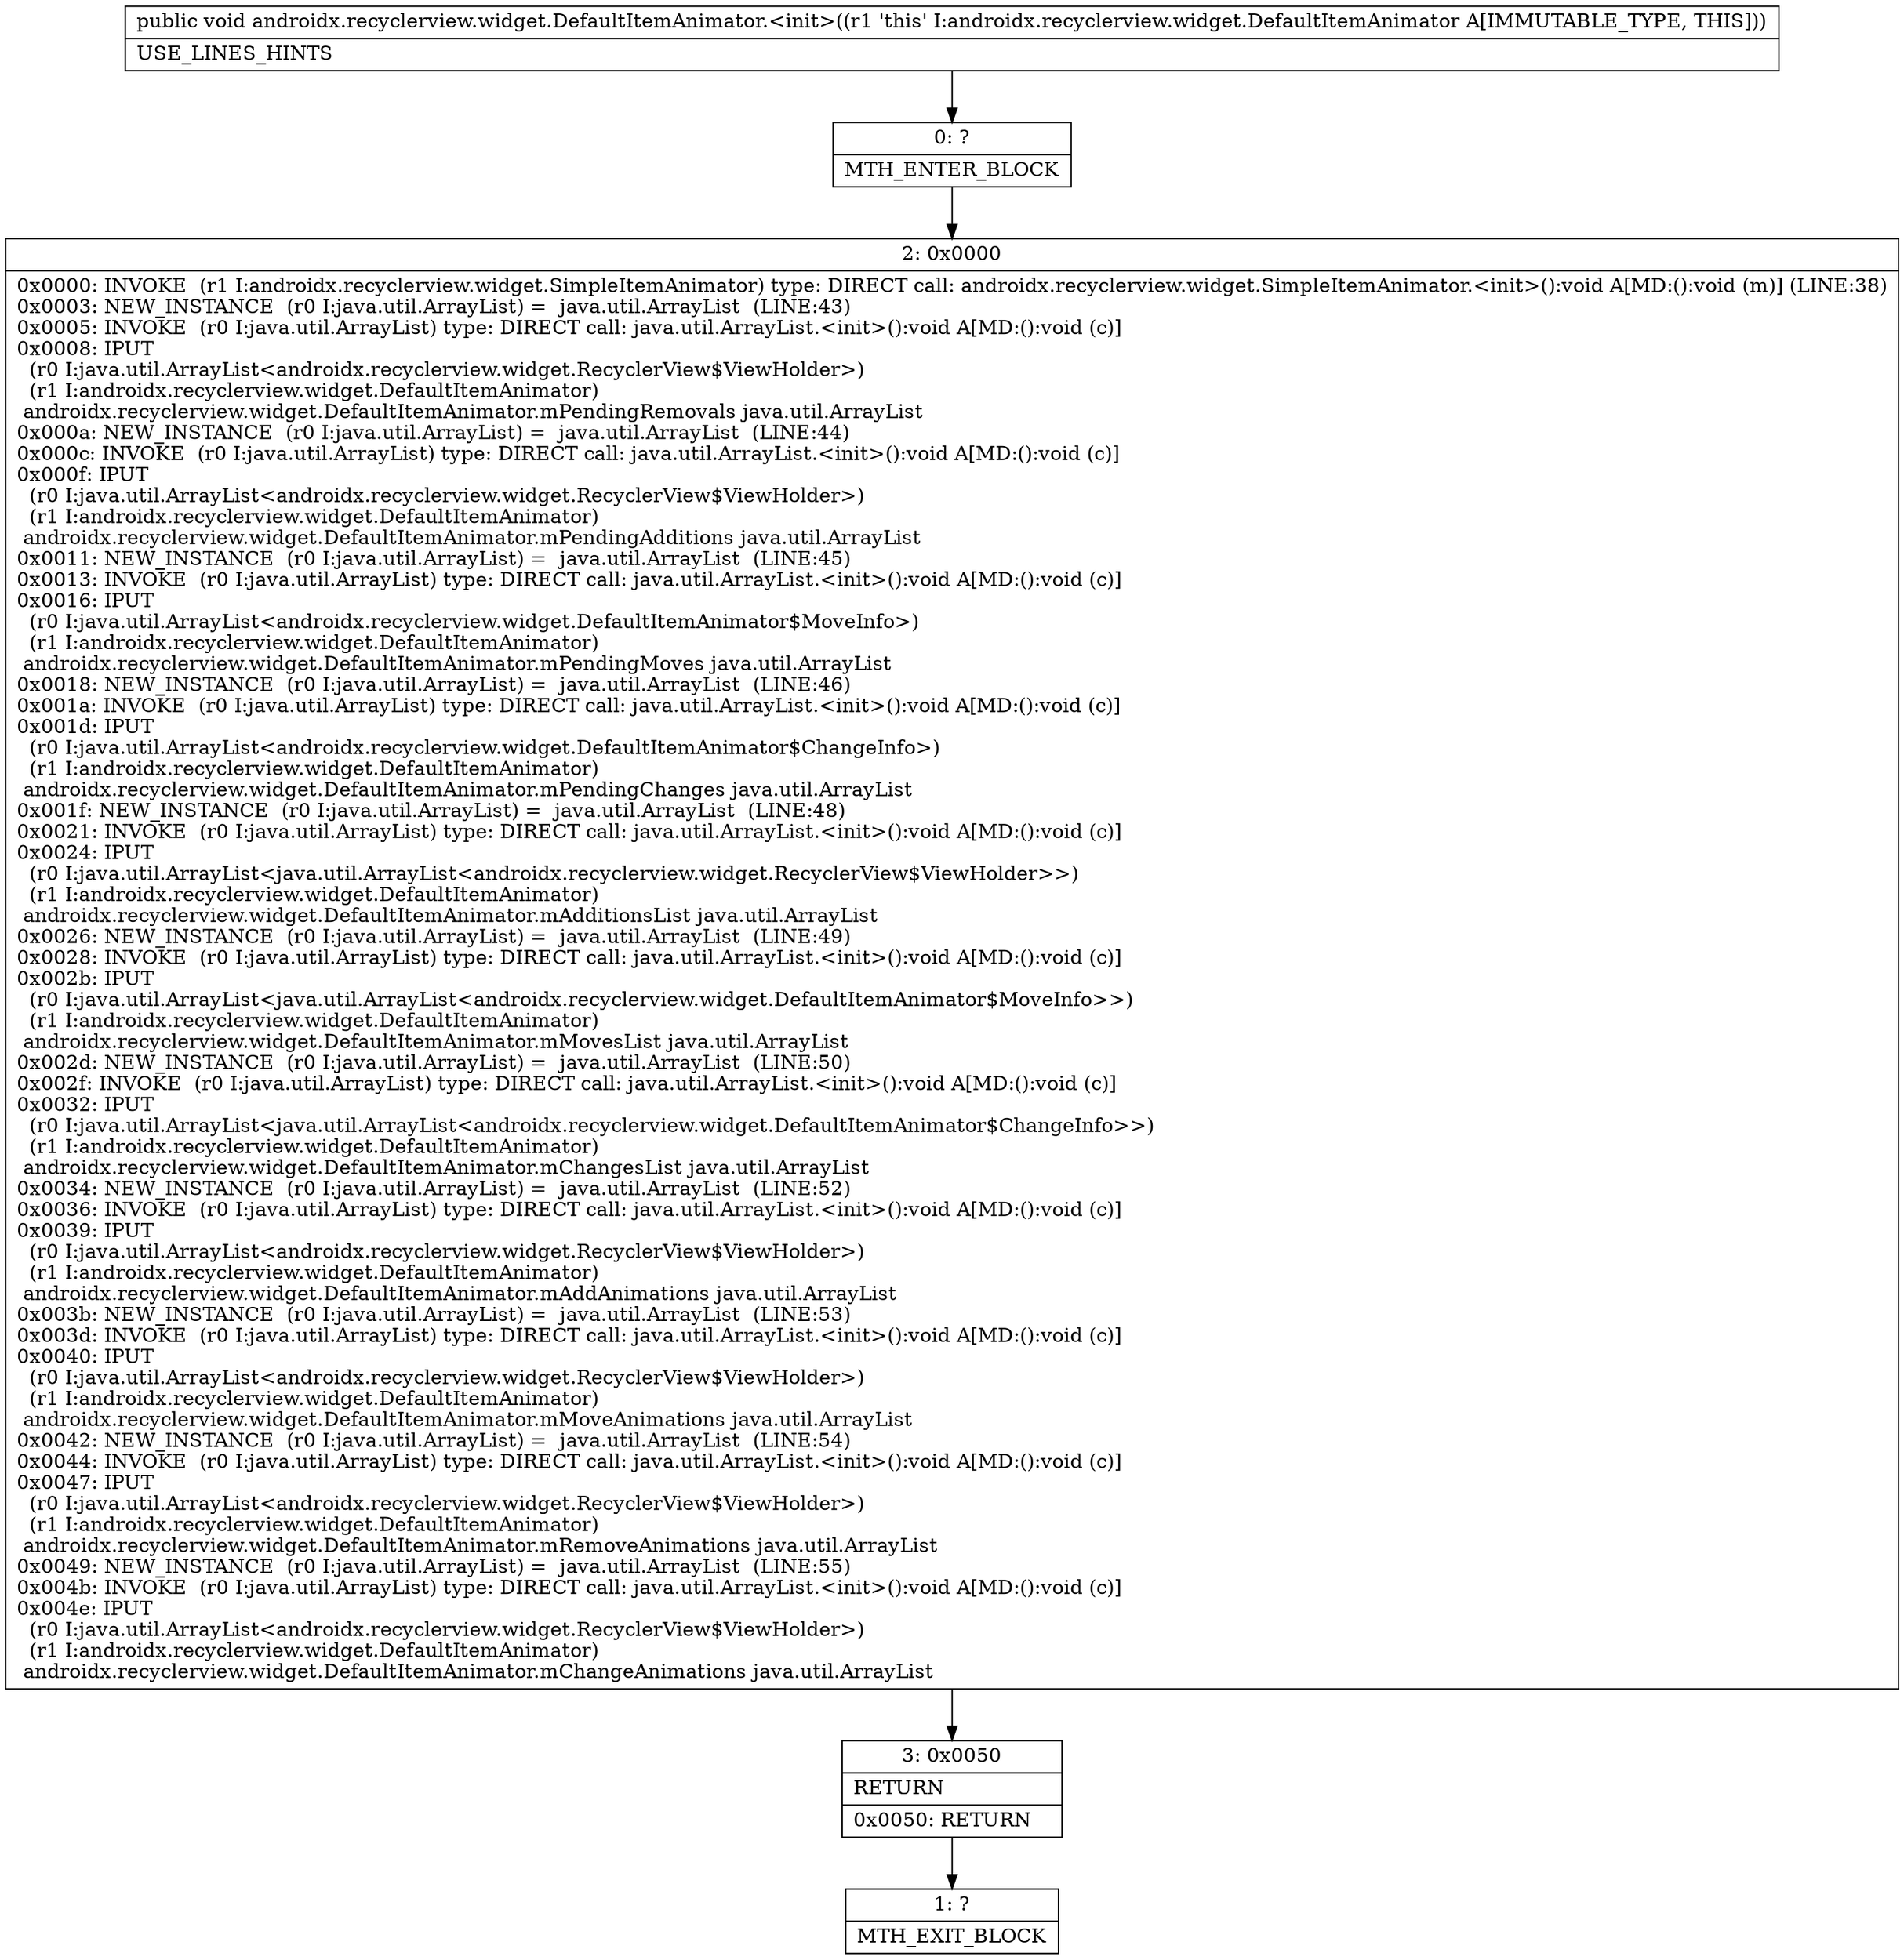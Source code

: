 digraph "CFG forandroidx.recyclerview.widget.DefaultItemAnimator.\<init\>()V" {
Node_0 [shape=record,label="{0\:\ ?|MTH_ENTER_BLOCK\l}"];
Node_2 [shape=record,label="{2\:\ 0x0000|0x0000: INVOKE  (r1 I:androidx.recyclerview.widget.SimpleItemAnimator) type: DIRECT call: androidx.recyclerview.widget.SimpleItemAnimator.\<init\>():void A[MD:():void (m)] (LINE:38)\l0x0003: NEW_INSTANCE  (r0 I:java.util.ArrayList) =  java.util.ArrayList  (LINE:43)\l0x0005: INVOKE  (r0 I:java.util.ArrayList) type: DIRECT call: java.util.ArrayList.\<init\>():void A[MD:():void (c)]\l0x0008: IPUT  \l  (r0 I:java.util.ArrayList\<androidx.recyclerview.widget.RecyclerView$ViewHolder\>)\l  (r1 I:androidx.recyclerview.widget.DefaultItemAnimator)\l androidx.recyclerview.widget.DefaultItemAnimator.mPendingRemovals java.util.ArrayList \l0x000a: NEW_INSTANCE  (r0 I:java.util.ArrayList) =  java.util.ArrayList  (LINE:44)\l0x000c: INVOKE  (r0 I:java.util.ArrayList) type: DIRECT call: java.util.ArrayList.\<init\>():void A[MD:():void (c)]\l0x000f: IPUT  \l  (r0 I:java.util.ArrayList\<androidx.recyclerview.widget.RecyclerView$ViewHolder\>)\l  (r1 I:androidx.recyclerview.widget.DefaultItemAnimator)\l androidx.recyclerview.widget.DefaultItemAnimator.mPendingAdditions java.util.ArrayList \l0x0011: NEW_INSTANCE  (r0 I:java.util.ArrayList) =  java.util.ArrayList  (LINE:45)\l0x0013: INVOKE  (r0 I:java.util.ArrayList) type: DIRECT call: java.util.ArrayList.\<init\>():void A[MD:():void (c)]\l0x0016: IPUT  \l  (r0 I:java.util.ArrayList\<androidx.recyclerview.widget.DefaultItemAnimator$MoveInfo\>)\l  (r1 I:androidx.recyclerview.widget.DefaultItemAnimator)\l androidx.recyclerview.widget.DefaultItemAnimator.mPendingMoves java.util.ArrayList \l0x0018: NEW_INSTANCE  (r0 I:java.util.ArrayList) =  java.util.ArrayList  (LINE:46)\l0x001a: INVOKE  (r0 I:java.util.ArrayList) type: DIRECT call: java.util.ArrayList.\<init\>():void A[MD:():void (c)]\l0x001d: IPUT  \l  (r0 I:java.util.ArrayList\<androidx.recyclerview.widget.DefaultItemAnimator$ChangeInfo\>)\l  (r1 I:androidx.recyclerview.widget.DefaultItemAnimator)\l androidx.recyclerview.widget.DefaultItemAnimator.mPendingChanges java.util.ArrayList \l0x001f: NEW_INSTANCE  (r0 I:java.util.ArrayList) =  java.util.ArrayList  (LINE:48)\l0x0021: INVOKE  (r0 I:java.util.ArrayList) type: DIRECT call: java.util.ArrayList.\<init\>():void A[MD:():void (c)]\l0x0024: IPUT  \l  (r0 I:java.util.ArrayList\<java.util.ArrayList\<androidx.recyclerview.widget.RecyclerView$ViewHolder\>\>)\l  (r1 I:androidx.recyclerview.widget.DefaultItemAnimator)\l androidx.recyclerview.widget.DefaultItemAnimator.mAdditionsList java.util.ArrayList \l0x0026: NEW_INSTANCE  (r0 I:java.util.ArrayList) =  java.util.ArrayList  (LINE:49)\l0x0028: INVOKE  (r0 I:java.util.ArrayList) type: DIRECT call: java.util.ArrayList.\<init\>():void A[MD:():void (c)]\l0x002b: IPUT  \l  (r0 I:java.util.ArrayList\<java.util.ArrayList\<androidx.recyclerview.widget.DefaultItemAnimator$MoveInfo\>\>)\l  (r1 I:androidx.recyclerview.widget.DefaultItemAnimator)\l androidx.recyclerview.widget.DefaultItemAnimator.mMovesList java.util.ArrayList \l0x002d: NEW_INSTANCE  (r0 I:java.util.ArrayList) =  java.util.ArrayList  (LINE:50)\l0x002f: INVOKE  (r0 I:java.util.ArrayList) type: DIRECT call: java.util.ArrayList.\<init\>():void A[MD:():void (c)]\l0x0032: IPUT  \l  (r0 I:java.util.ArrayList\<java.util.ArrayList\<androidx.recyclerview.widget.DefaultItemAnimator$ChangeInfo\>\>)\l  (r1 I:androidx.recyclerview.widget.DefaultItemAnimator)\l androidx.recyclerview.widget.DefaultItemAnimator.mChangesList java.util.ArrayList \l0x0034: NEW_INSTANCE  (r0 I:java.util.ArrayList) =  java.util.ArrayList  (LINE:52)\l0x0036: INVOKE  (r0 I:java.util.ArrayList) type: DIRECT call: java.util.ArrayList.\<init\>():void A[MD:():void (c)]\l0x0039: IPUT  \l  (r0 I:java.util.ArrayList\<androidx.recyclerview.widget.RecyclerView$ViewHolder\>)\l  (r1 I:androidx.recyclerview.widget.DefaultItemAnimator)\l androidx.recyclerview.widget.DefaultItemAnimator.mAddAnimations java.util.ArrayList \l0x003b: NEW_INSTANCE  (r0 I:java.util.ArrayList) =  java.util.ArrayList  (LINE:53)\l0x003d: INVOKE  (r0 I:java.util.ArrayList) type: DIRECT call: java.util.ArrayList.\<init\>():void A[MD:():void (c)]\l0x0040: IPUT  \l  (r0 I:java.util.ArrayList\<androidx.recyclerview.widget.RecyclerView$ViewHolder\>)\l  (r1 I:androidx.recyclerview.widget.DefaultItemAnimator)\l androidx.recyclerview.widget.DefaultItemAnimator.mMoveAnimations java.util.ArrayList \l0x0042: NEW_INSTANCE  (r0 I:java.util.ArrayList) =  java.util.ArrayList  (LINE:54)\l0x0044: INVOKE  (r0 I:java.util.ArrayList) type: DIRECT call: java.util.ArrayList.\<init\>():void A[MD:():void (c)]\l0x0047: IPUT  \l  (r0 I:java.util.ArrayList\<androidx.recyclerview.widget.RecyclerView$ViewHolder\>)\l  (r1 I:androidx.recyclerview.widget.DefaultItemAnimator)\l androidx.recyclerview.widget.DefaultItemAnimator.mRemoveAnimations java.util.ArrayList \l0x0049: NEW_INSTANCE  (r0 I:java.util.ArrayList) =  java.util.ArrayList  (LINE:55)\l0x004b: INVOKE  (r0 I:java.util.ArrayList) type: DIRECT call: java.util.ArrayList.\<init\>():void A[MD:():void (c)]\l0x004e: IPUT  \l  (r0 I:java.util.ArrayList\<androidx.recyclerview.widget.RecyclerView$ViewHolder\>)\l  (r1 I:androidx.recyclerview.widget.DefaultItemAnimator)\l androidx.recyclerview.widget.DefaultItemAnimator.mChangeAnimations java.util.ArrayList \l}"];
Node_3 [shape=record,label="{3\:\ 0x0050|RETURN\l|0x0050: RETURN   \l}"];
Node_1 [shape=record,label="{1\:\ ?|MTH_EXIT_BLOCK\l}"];
MethodNode[shape=record,label="{public void androidx.recyclerview.widget.DefaultItemAnimator.\<init\>((r1 'this' I:androidx.recyclerview.widget.DefaultItemAnimator A[IMMUTABLE_TYPE, THIS]))  | USE_LINES_HINTS\l}"];
MethodNode -> Node_0;Node_0 -> Node_2;
Node_2 -> Node_3;
Node_3 -> Node_1;
}

